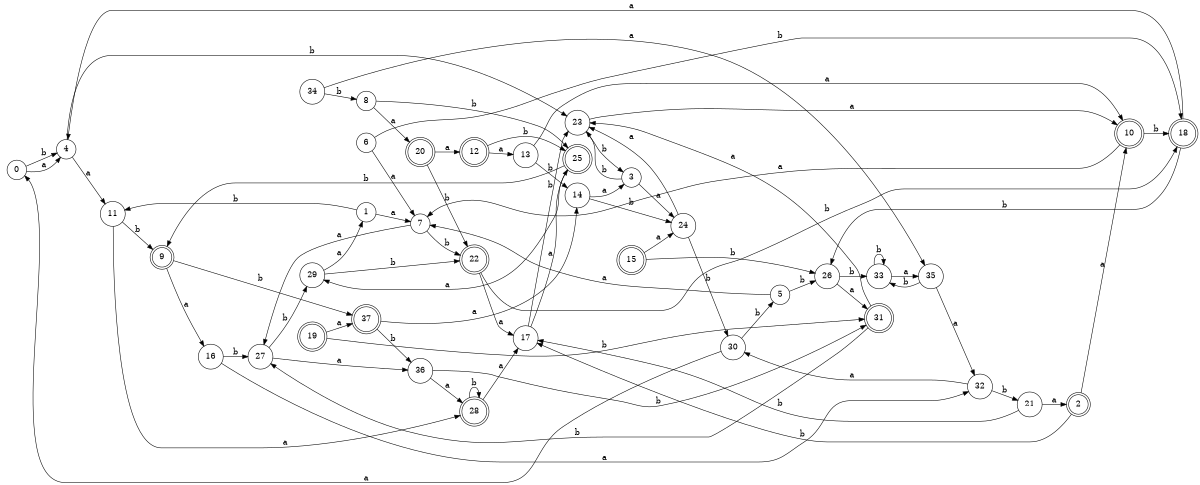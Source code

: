digraph n31_5 {
__start0 [label="" shape="none"];

rankdir=LR;
size="8,5";

s0 [style="filled", color="black", fillcolor="white" shape="circle", label="0"];
s1 [style="filled", color="black", fillcolor="white" shape="circle", label="1"];
s2 [style="rounded,filled", color="black", fillcolor="white" shape="doublecircle", label="2"];
s3 [style="filled", color="black", fillcolor="white" shape="circle", label="3"];
s4 [style="filled", color="black", fillcolor="white" shape="circle", label="4"];
s5 [style="filled", color="black", fillcolor="white" shape="circle", label="5"];
s6 [style="filled", color="black", fillcolor="white" shape="circle", label="6"];
s7 [style="filled", color="black", fillcolor="white" shape="circle", label="7"];
s8 [style="filled", color="black", fillcolor="white" shape="circle", label="8"];
s9 [style="rounded,filled", color="black", fillcolor="white" shape="doublecircle", label="9"];
s10 [style="rounded,filled", color="black", fillcolor="white" shape="doublecircle", label="10"];
s11 [style="filled", color="black", fillcolor="white" shape="circle", label="11"];
s12 [style="rounded,filled", color="black", fillcolor="white" shape="doublecircle", label="12"];
s13 [style="filled", color="black", fillcolor="white" shape="circle", label="13"];
s14 [style="filled", color="black", fillcolor="white" shape="circle", label="14"];
s15 [style="rounded,filled", color="black", fillcolor="white" shape="doublecircle", label="15"];
s16 [style="filled", color="black", fillcolor="white" shape="circle", label="16"];
s17 [style="filled", color="black", fillcolor="white" shape="circle", label="17"];
s18 [style="rounded,filled", color="black", fillcolor="white" shape="doublecircle", label="18"];
s19 [style="rounded,filled", color="black", fillcolor="white" shape="doublecircle", label="19"];
s20 [style="rounded,filled", color="black", fillcolor="white" shape="doublecircle", label="20"];
s21 [style="filled", color="black", fillcolor="white" shape="circle", label="21"];
s22 [style="rounded,filled", color="black", fillcolor="white" shape="doublecircle", label="22"];
s23 [style="filled", color="black", fillcolor="white" shape="circle", label="23"];
s24 [style="filled", color="black", fillcolor="white" shape="circle", label="24"];
s25 [style="rounded,filled", color="black", fillcolor="white" shape="doublecircle", label="25"];
s26 [style="filled", color="black", fillcolor="white" shape="circle", label="26"];
s27 [style="filled", color="black", fillcolor="white" shape="circle", label="27"];
s28 [style="rounded,filled", color="black", fillcolor="white" shape="doublecircle", label="28"];
s29 [style="filled", color="black", fillcolor="white" shape="circle", label="29"];
s30 [style="filled", color="black", fillcolor="white" shape="circle", label="30"];
s31 [style="rounded,filled", color="black", fillcolor="white" shape="doublecircle", label="31"];
s32 [style="filled", color="black", fillcolor="white" shape="circle", label="32"];
s33 [style="filled", color="black", fillcolor="white" shape="circle", label="33"];
s34 [style="filled", color="black", fillcolor="white" shape="circle", label="34"];
s35 [style="filled", color="black", fillcolor="white" shape="circle", label="35"];
s36 [style="filled", color="black", fillcolor="white" shape="circle", label="36"];
s37 [style="rounded,filled", color="black", fillcolor="white" shape="doublecircle", label="37"];
s0 -> s4 [label="a"];
s0 -> s4 [label="b"];
s1 -> s7 [label="a"];
s1 -> s11 [label="b"];
s2 -> s10 [label="a"];
s2 -> s17 [label="b"];
s3 -> s24 [label="a"];
s3 -> s23 [label="b"];
s4 -> s11 [label="a"];
s4 -> s23 [label="b"];
s5 -> s7 [label="a"];
s5 -> s26 [label="b"];
s6 -> s7 [label="a"];
s6 -> s18 [label="b"];
s7 -> s27 [label="a"];
s7 -> s22 [label="b"];
s8 -> s20 [label="a"];
s8 -> s25 [label="b"];
s9 -> s16 [label="a"];
s9 -> s37 [label="b"];
s10 -> s7 [label="a"];
s10 -> s18 [label="b"];
s11 -> s28 [label="a"];
s11 -> s9 [label="b"];
s12 -> s13 [label="a"];
s12 -> s25 [label="b"];
s13 -> s10 [label="a"];
s13 -> s14 [label="b"];
s14 -> s3 [label="a"];
s14 -> s24 [label="b"];
s15 -> s24 [label="a"];
s15 -> s26 [label="b"];
s16 -> s32 [label="a"];
s16 -> s27 [label="b"];
s17 -> s25 [label="a"];
s17 -> s23 [label="b"];
s18 -> s4 [label="a"];
s18 -> s26 [label="b"];
s19 -> s37 [label="a"];
s19 -> s31 [label="b"];
s20 -> s12 [label="a"];
s20 -> s22 [label="b"];
s21 -> s2 [label="a"];
s21 -> s17 [label="b"];
s22 -> s17 [label="a"];
s22 -> s18 [label="b"];
s23 -> s10 [label="a"];
s23 -> s3 [label="b"];
s24 -> s23 [label="a"];
s24 -> s30 [label="b"];
s25 -> s29 [label="a"];
s25 -> s9 [label="b"];
s26 -> s31 [label="a"];
s26 -> s33 [label="b"];
s27 -> s36 [label="a"];
s27 -> s29 [label="b"];
s28 -> s17 [label="a"];
s28 -> s28 [label="b"];
s29 -> s1 [label="a"];
s29 -> s22 [label="b"];
s30 -> s0 [label="a"];
s30 -> s5 [label="b"];
s31 -> s23 [label="a"];
s31 -> s27 [label="b"];
s32 -> s30 [label="a"];
s32 -> s21 [label="b"];
s33 -> s35 [label="a"];
s33 -> s33 [label="b"];
s34 -> s35 [label="a"];
s34 -> s8 [label="b"];
s35 -> s32 [label="a"];
s35 -> s33 [label="b"];
s36 -> s28 [label="a"];
s36 -> s31 [label="b"];
s37 -> s14 [label="a"];
s37 -> s36 [label="b"];

}